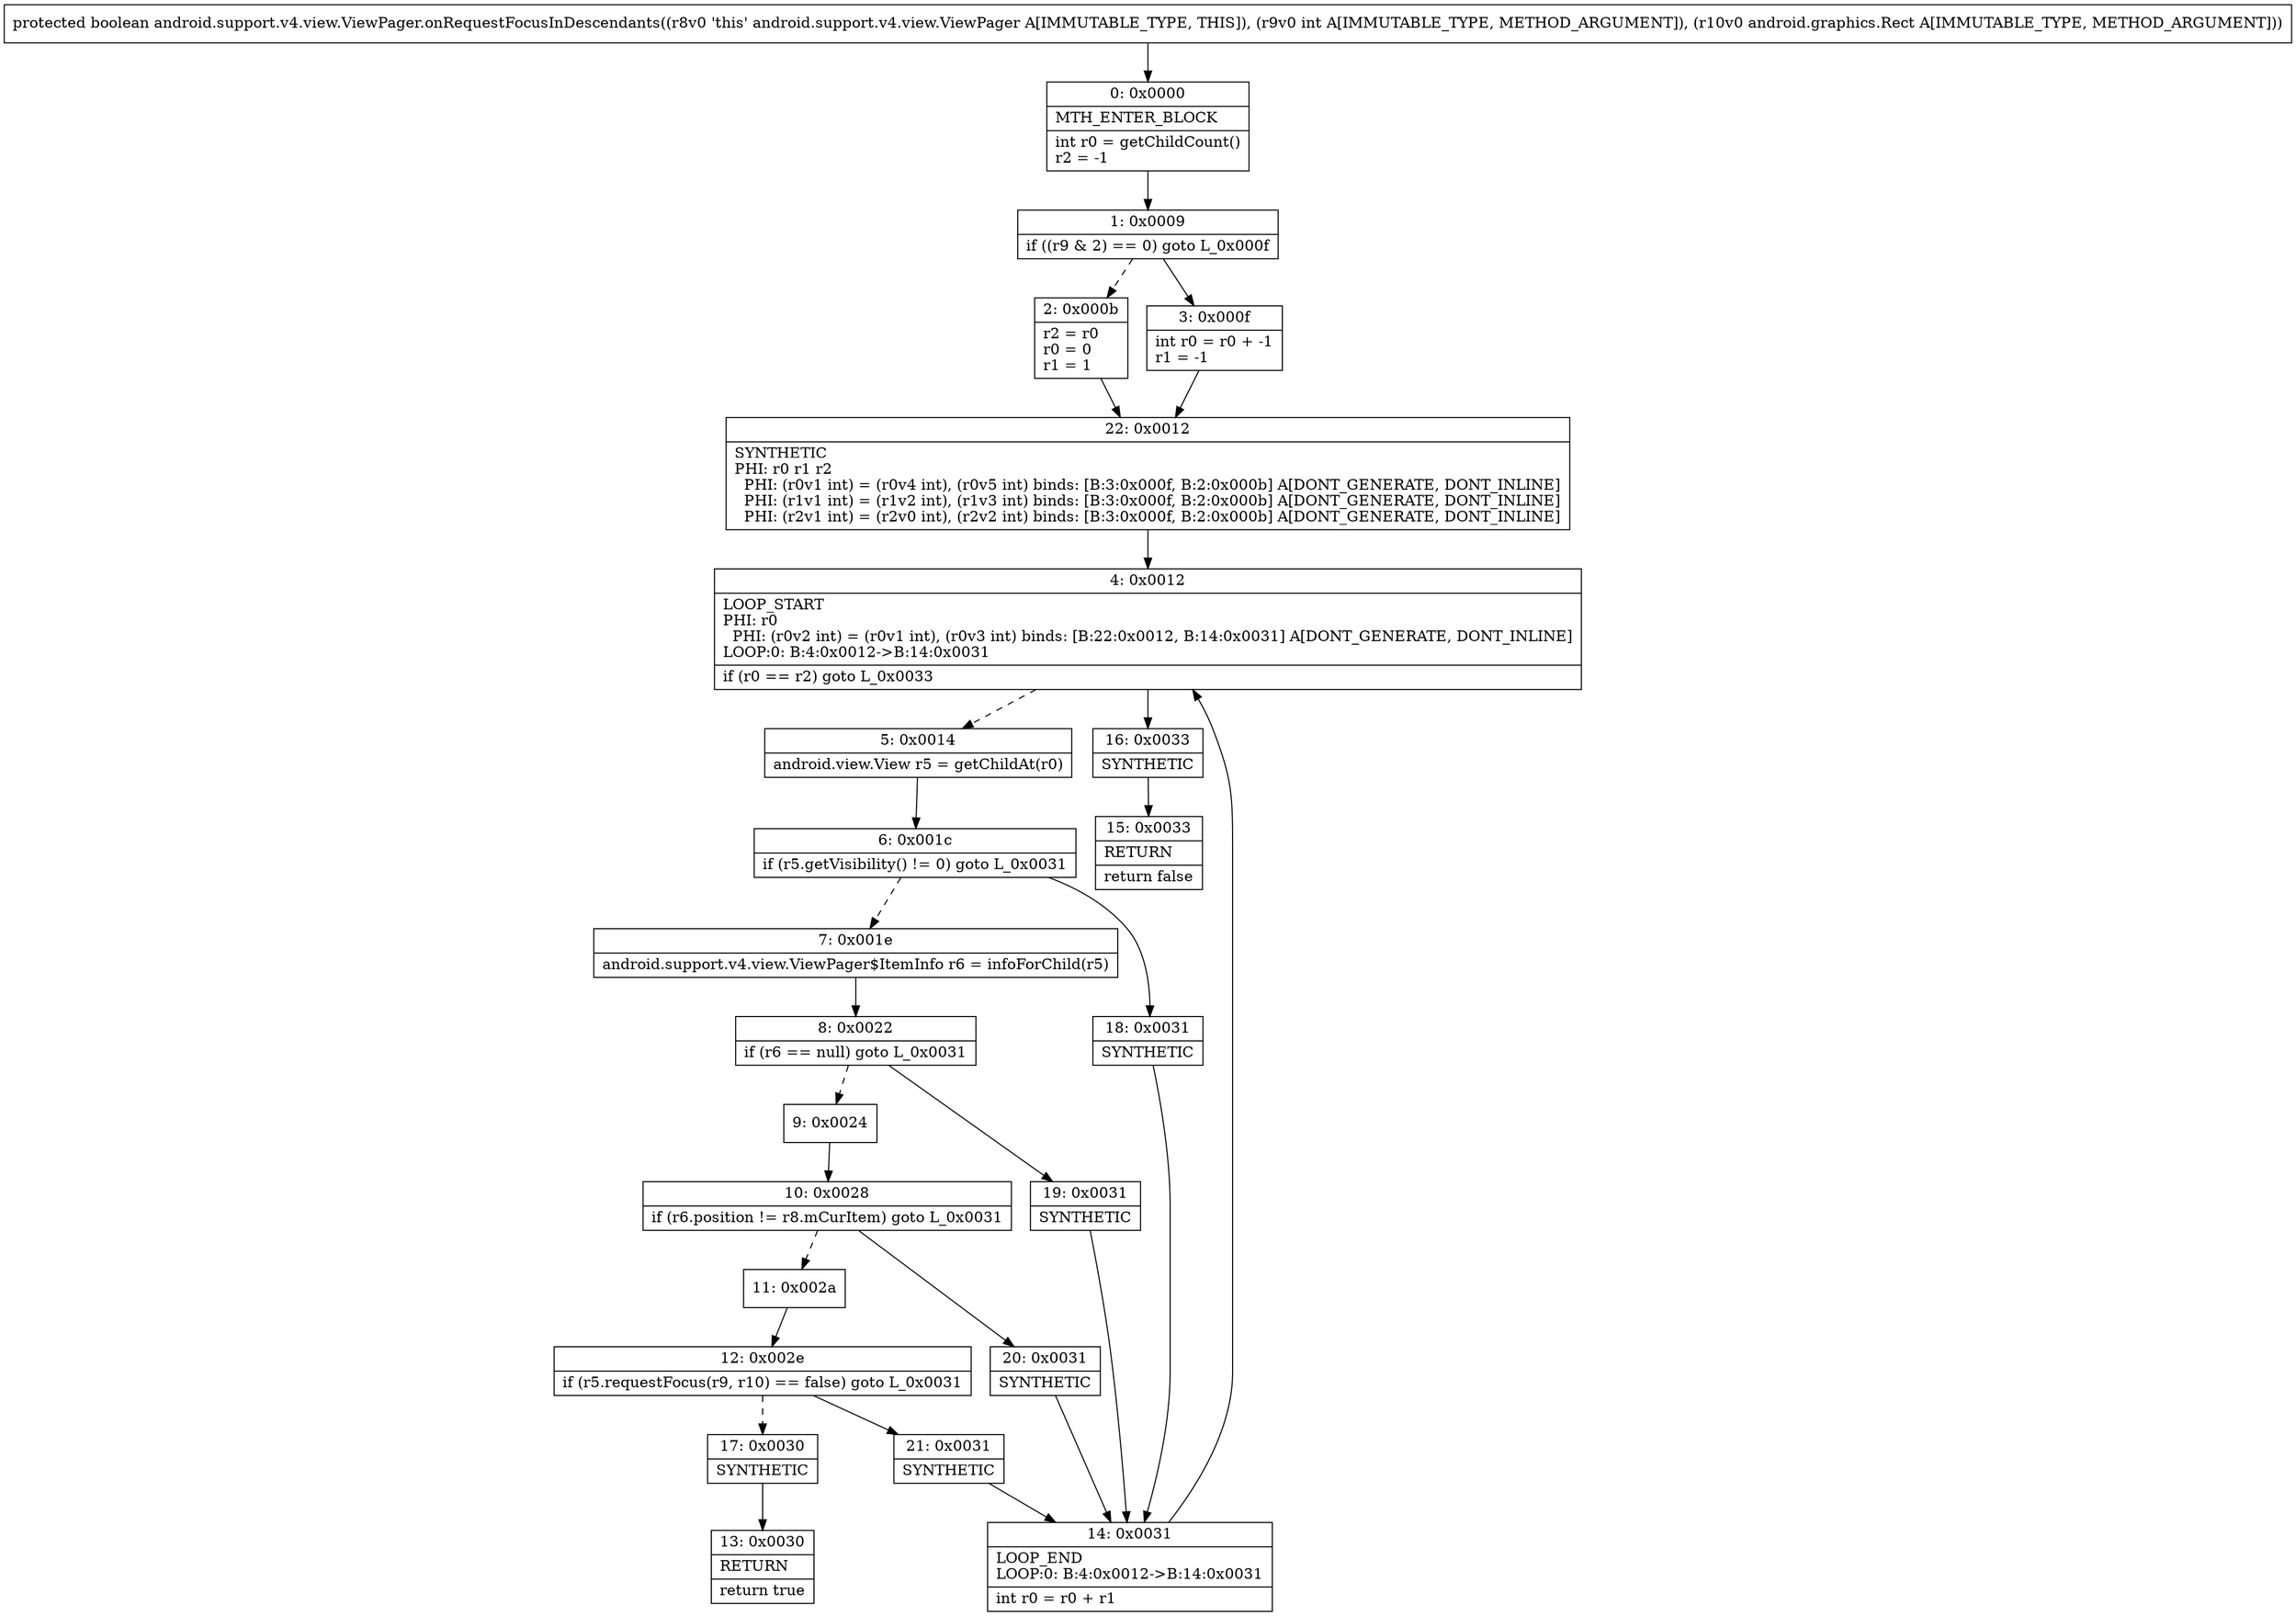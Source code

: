 digraph "CFG forandroid.support.v4.view.ViewPager.onRequestFocusInDescendants(ILandroid\/graphics\/Rect;)Z" {
Node_0 [shape=record,label="{0\:\ 0x0000|MTH_ENTER_BLOCK\l|int r0 = getChildCount()\lr2 = \-1\l}"];
Node_1 [shape=record,label="{1\:\ 0x0009|if ((r9 & 2) == 0) goto L_0x000f\l}"];
Node_2 [shape=record,label="{2\:\ 0x000b|r2 = r0\lr0 = 0\lr1 = 1\l}"];
Node_3 [shape=record,label="{3\:\ 0x000f|int r0 = r0 + \-1\lr1 = \-1\l}"];
Node_4 [shape=record,label="{4\:\ 0x0012|LOOP_START\lPHI: r0 \l  PHI: (r0v2 int) = (r0v1 int), (r0v3 int) binds: [B:22:0x0012, B:14:0x0031] A[DONT_GENERATE, DONT_INLINE]\lLOOP:0: B:4:0x0012\-\>B:14:0x0031\l|if (r0 == r2) goto L_0x0033\l}"];
Node_5 [shape=record,label="{5\:\ 0x0014|android.view.View r5 = getChildAt(r0)\l}"];
Node_6 [shape=record,label="{6\:\ 0x001c|if (r5.getVisibility() != 0) goto L_0x0031\l}"];
Node_7 [shape=record,label="{7\:\ 0x001e|android.support.v4.view.ViewPager$ItemInfo r6 = infoForChild(r5)\l}"];
Node_8 [shape=record,label="{8\:\ 0x0022|if (r6 == null) goto L_0x0031\l}"];
Node_9 [shape=record,label="{9\:\ 0x0024}"];
Node_10 [shape=record,label="{10\:\ 0x0028|if (r6.position != r8.mCurItem) goto L_0x0031\l}"];
Node_11 [shape=record,label="{11\:\ 0x002a}"];
Node_12 [shape=record,label="{12\:\ 0x002e|if (r5.requestFocus(r9, r10) == false) goto L_0x0031\l}"];
Node_13 [shape=record,label="{13\:\ 0x0030|RETURN\l|return true\l}"];
Node_14 [shape=record,label="{14\:\ 0x0031|LOOP_END\lLOOP:0: B:4:0x0012\-\>B:14:0x0031\l|int r0 = r0 + r1\l}"];
Node_15 [shape=record,label="{15\:\ 0x0033|RETURN\l|return false\l}"];
Node_16 [shape=record,label="{16\:\ 0x0033|SYNTHETIC\l}"];
Node_17 [shape=record,label="{17\:\ 0x0030|SYNTHETIC\l}"];
Node_18 [shape=record,label="{18\:\ 0x0031|SYNTHETIC\l}"];
Node_19 [shape=record,label="{19\:\ 0x0031|SYNTHETIC\l}"];
Node_20 [shape=record,label="{20\:\ 0x0031|SYNTHETIC\l}"];
Node_21 [shape=record,label="{21\:\ 0x0031|SYNTHETIC\l}"];
Node_22 [shape=record,label="{22\:\ 0x0012|SYNTHETIC\lPHI: r0 r1 r2 \l  PHI: (r0v1 int) = (r0v4 int), (r0v5 int) binds: [B:3:0x000f, B:2:0x000b] A[DONT_GENERATE, DONT_INLINE]\l  PHI: (r1v1 int) = (r1v2 int), (r1v3 int) binds: [B:3:0x000f, B:2:0x000b] A[DONT_GENERATE, DONT_INLINE]\l  PHI: (r2v1 int) = (r2v0 int), (r2v2 int) binds: [B:3:0x000f, B:2:0x000b] A[DONT_GENERATE, DONT_INLINE]\l}"];
MethodNode[shape=record,label="{protected boolean android.support.v4.view.ViewPager.onRequestFocusInDescendants((r8v0 'this' android.support.v4.view.ViewPager A[IMMUTABLE_TYPE, THIS]), (r9v0 int A[IMMUTABLE_TYPE, METHOD_ARGUMENT]), (r10v0 android.graphics.Rect A[IMMUTABLE_TYPE, METHOD_ARGUMENT])) }"];
MethodNode -> Node_0;
Node_0 -> Node_1;
Node_1 -> Node_2[style=dashed];
Node_1 -> Node_3;
Node_2 -> Node_22;
Node_3 -> Node_22;
Node_4 -> Node_5[style=dashed];
Node_4 -> Node_16;
Node_5 -> Node_6;
Node_6 -> Node_7[style=dashed];
Node_6 -> Node_18;
Node_7 -> Node_8;
Node_8 -> Node_9[style=dashed];
Node_8 -> Node_19;
Node_9 -> Node_10;
Node_10 -> Node_11[style=dashed];
Node_10 -> Node_20;
Node_11 -> Node_12;
Node_12 -> Node_17[style=dashed];
Node_12 -> Node_21;
Node_14 -> Node_4;
Node_16 -> Node_15;
Node_17 -> Node_13;
Node_18 -> Node_14;
Node_19 -> Node_14;
Node_20 -> Node_14;
Node_21 -> Node_14;
Node_22 -> Node_4;
}


